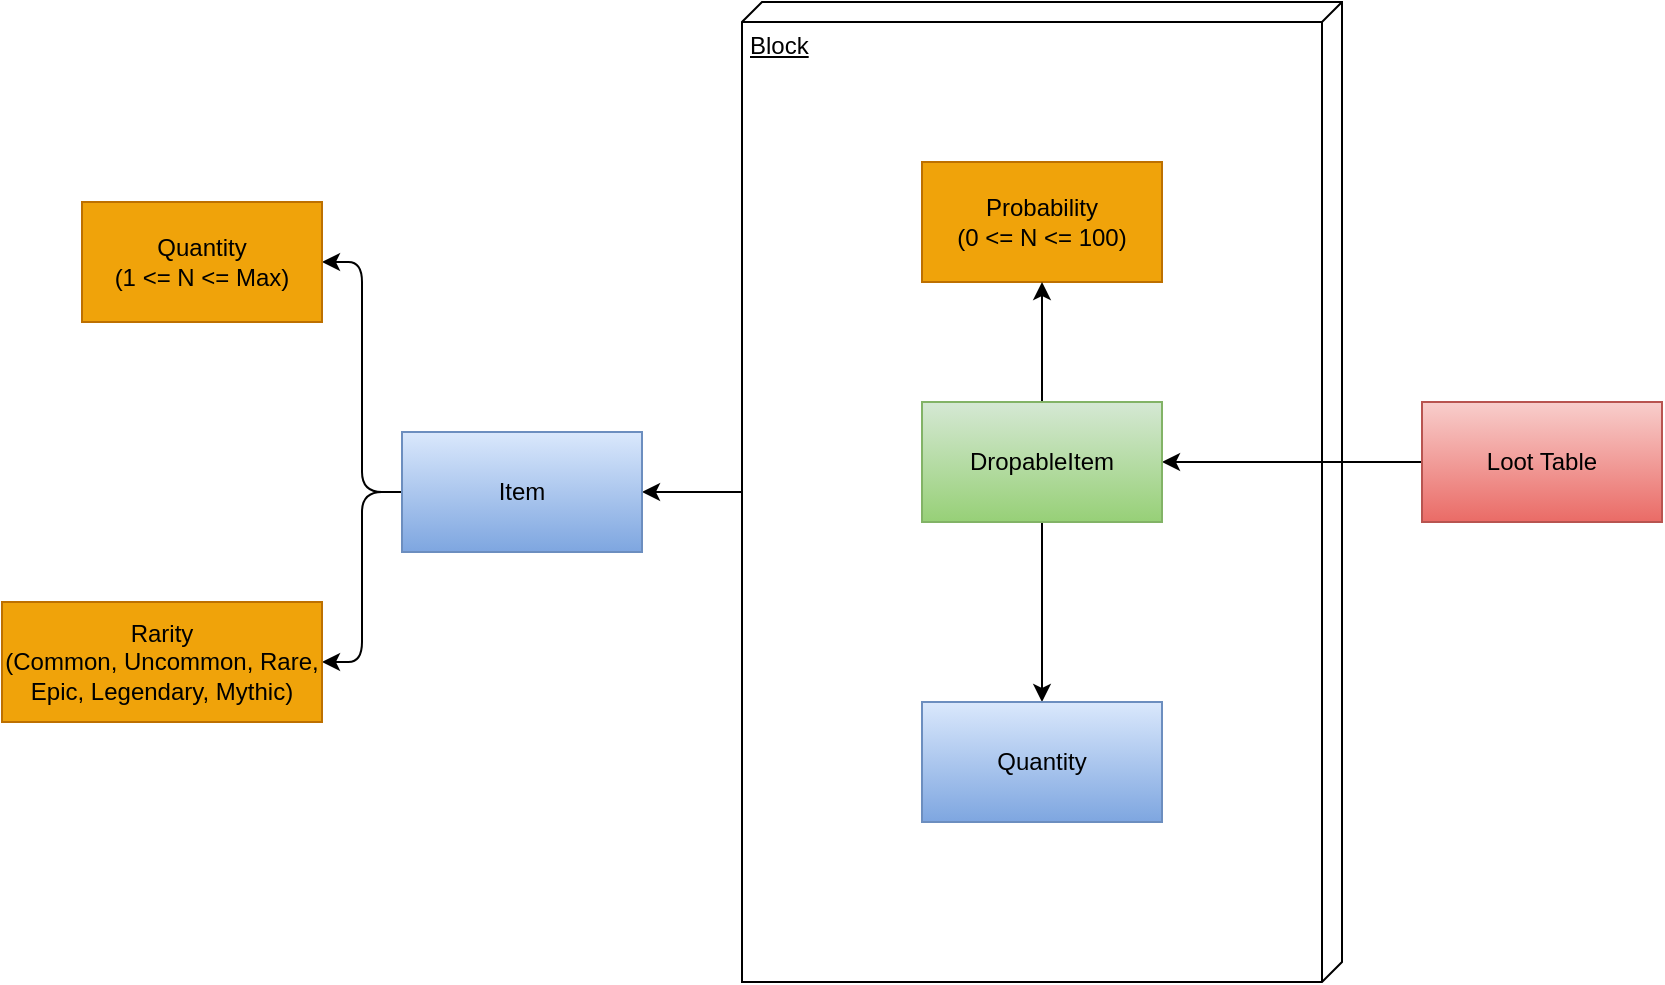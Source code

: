<mxfile version="19.0.3" type="device" pages="4"><diagram id="VeECpcdVFP-rgJ38Uona" name="General"><mxGraphModel dx="1038" dy="659" grid="1" gridSize="10" guides="1" tooltips="1" connect="1" arrows="1" fold="1" page="1" pageScale="1" pageWidth="850" pageHeight="1100" math="0" shadow="0"><root><mxCell id="0"/><mxCell id="1" parent="0"/><mxCell id="TG04Wm48oi8HIbldYEe4-3" style="edgeStyle=orthogonalEdgeStyle;rounded=1;orthogonalLoop=1;jettySize=auto;html=1;entryX=1;entryY=0.5;entryDx=0;entryDy=0;" edge="1" parent="1" source="TG04Wm48oi8HIbldYEe4-2" target="A5wzHBf26oBnnfH6Ufrk-2"><mxGeometry relative="1" as="geometry"/></mxCell><mxCell id="TG04Wm48oi8HIbldYEe4-2" value="Block" style="verticalAlign=top;align=left;spacingTop=8;spacingLeft=2;spacingRight=12;shape=cube;size=10;direction=south;fontStyle=4;html=1;" vertex="1" parent="1"><mxGeometry x="380" y="30" width="300" height="490" as="geometry"/></mxCell><mxCell id="AZeh5lCSYgT_YoZiiVFR-5" style="edgeStyle=orthogonalEdgeStyle;rounded=1;orthogonalLoop=1;jettySize=auto;html=1;entryX=1;entryY=0.5;entryDx=0;entryDy=0;" edge="1" parent="1" source="A5wzHBf26oBnnfH6Ufrk-1" target="AZeh5lCSYgT_YoZiiVFR-1"><mxGeometry relative="1" as="geometry"/></mxCell><mxCell id="A5wzHBf26oBnnfH6Ufrk-1" value="Loot Table" style="rounded=0;whiteSpace=wrap;html=1;fillColor=#f8cecc;gradientColor=#ea6b66;strokeColor=#b85450;" parent="1" vertex="1"><mxGeometry x="720" y="230" width="120" height="60" as="geometry"/></mxCell><mxCell id="A5wzHBf26oBnnfH6Ufrk-7" style="edgeStyle=orthogonalEdgeStyle;rounded=1;orthogonalLoop=1;jettySize=auto;html=1;entryX=1;entryY=0.5;entryDx=0;entryDy=0;" parent="1" source="A5wzHBf26oBnnfH6Ufrk-2" target="A5wzHBf26oBnnfH6Ufrk-3" edge="1"><mxGeometry relative="1" as="geometry"/></mxCell><mxCell id="A5wzHBf26oBnnfH6Ufrk-9" style="edgeStyle=orthogonalEdgeStyle;rounded=1;orthogonalLoop=1;jettySize=auto;html=1;entryX=1;entryY=0.5;entryDx=0;entryDy=0;" parent="1" source="A5wzHBf26oBnnfH6Ufrk-2" target="A5wzHBf26oBnnfH6Ufrk-5" edge="1"><mxGeometry relative="1" as="geometry"/></mxCell><mxCell id="A5wzHBf26oBnnfH6Ufrk-2" value="Item" style="rounded=0;whiteSpace=wrap;html=1;fillColor=#dae8fc;strokeColor=#6c8ebf;gradientColor=#7ea6e0;" parent="1" vertex="1"><mxGeometry x="210" y="245" width="120" height="60" as="geometry"/></mxCell><mxCell id="A5wzHBf26oBnnfH6Ufrk-5" value="Rarity&lt;br&gt;(Common, Uncommon, Rare, Epic, Legendary, Mythic)" style="rounded=0;whiteSpace=wrap;html=1;fillColor=#f0a30a;fontColor=#000000;strokeColor=#BD7000;" parent="1" vertex="1"><mxGeometry x="10" y="330" width="160" height="60" as="geometry"/></mxCell><mxCell id="A5wzHBf26oBnnfH6Ufrk-3" value="Quantity&lt;br&gt;(1 &amp;lt;= N &amp;lt;= Max)" style="rounded=0;whiteSpace=wrap;html=1;fillColor=#f0a30a;fontColor=#000000;strokeColor=#BD7000;" parent="1" vertex="1"><mxGeometry x="50" y="130" width="120" height="60" as="geometry"/></mxCell><mxCell id="A5wzHBf26oBnnfH6Ufrk-4" value="Probability&lt;br&gt;(0 &amp;lt;= N &amp;lt;= 100)" style="rounded=0;whiteSpace=wrap;html=1;fillColor=#f0a30a;fontColor=#000000;strokeColor=#BD7000;" parent="1" vertex="1"><mxGeometry x="470" y="110" width="120" height="60" as="geometry"/></mxCell><mxCell id="AZeh5lCSYgT_YoZiiVFR-4" style="edgeStyle=orthogonalEdgeStyle;rounded=1;orthogonalLoop=1;jettySize=auto;html=1;entryX=0.5;entryY=0;entryDx=0;entryDy=0;" edge="1" parent="1" source="AZeh5lCSYgT_YoZiiVFR-1" target="AZeh5lCSYgT_YoZiiVFR-2"><mxGeometry relative="1" as="geometry"><Array as="points"/></mxGeometry></mxCell><mxCell id="TG04Wm48oi8HIbldYEe4-1" style="edgeStyle=orthogonalEdgeStyle;rounded=1;orthogonalLoop=1;jettySize=auto;html=1;entryX=0.5;entryY=1;entryDx=0;entryDy=0;" edge="1" parent="1" source="AZeh5lCSYgT_YoZiiVFR-1" target="A5wzHBf26oBnnfH6Ufrk-4"><mxGeometry relative="1" as="geometry"/></mxCell><mxCell id="AZeh5lCSYgT_YoZiiVFR-1" value="DropableItem" style="whiteSpace=wrap;html=1;fillColor=#d5e8d4;strokeColor=#82b366;gradientColor=#97d077;" vertex="1" parent="1"><mxGeometry x="470" y="230" width="120" height="60" as="geometry"/></mxCell><mxCell id="AZeh5lCSYgT_YoZiiVFR-2" value="Quantity" style="whiteSpace=wrap;html=1;fillColor=#dae8fc;gradientColor=#7ea6e0;strokeColor=#6c8ebf;" vertex="1" parent="1"><mxGeometry x="470" y="380" width="120" height="60" as="geometry"/></mxCell></root></mxGraphModel></diagram><diagram id="U9zv32ApbBdDC7pxY2YT" name="DropItem"><mxGraphModel dx="1038" dy="659" grid="1" gridSize="10" guides="1" tooltips="1" connect="1" arrows="1" fold="1" page="1" pageScale="1" pageWidth="850" pageHeight="1100" math="0" shadow="0"><root><mxCell id="0"/><mxCell id="1" parent="0"/><mxCell id="nIhl-74V2BbeWxosQeDc-5" style="edgeStyle=orthogonalEdgeStyle;rounded=1;orthogonalLoop=1;jettySize=auto;html=1;" parent="1" source="nIhl-74V2BbeWxosQeDc-3" target="nIhl-74V2BbeWxosQeDc-4" edge="1"><mxGeometry relative="1" as="geometry"/></mxCell><mxCell id="nIhl-74V2BbeWxosQeDc-3" value="Start" style="ellipse;whiteSpace=wrap;html=1;" parent="1" vertex="1"><mxGeometry x="350" y="10" width="100" height="50" as="geometry"/></mxCell><mxCell id="nIhl-74V2BbeWxosQeDc-7" style="edgeStyle=orthogonalEdgeStyle;rounded=1;orthogonalLoop=1;jettySize=auto;html=1;entryX=0.5;entryY=0;entryDx=0;entryDy=0;" parent="1" source="nIhl-74V2BbeWxosQeDc-4" target="nIhl-74V2BbeWxosQeDc-6" edge="1"><mxGeometry relative="1" as="geometry"/></mxCell><mxCell id="nIhl-74V2BbeWxosQeDc-4" value="List&amp;lt;Item&amp;gt; ItemList" style="rounded=0;whiteSpace=wrap;html=1;" parent="1" vertex="1"><mxGeometry x="340" y="70" width="120" height="60" as="geometry"/></mxCell><mxCell id="nIhl-74V2BbeWxosQeDc-23" style="edgeStyle=orthogonalEdgeStyle;rounded=1;orthogonalLoop=1;jettySize=auto;html=1;entryX=0.5;entryY=0;entryDx=0;entryDy=0;" parent="1" source="nIhl-74V2BbeWxosQeDc-6" target="nIhl-74V2BbeWxosQeDc-19" edge="1"><mxGeometry relative="1" as="geometry"/></mxCell><mxCell id="nIhl-74V2BbeWxosQeDc-6" value="Generate Random Number(RN)&lt;br&gt;0 &amp;lt;= RN &amp;lt;= 100" style="rounded=0;whiteSpace=wrap;html=1;" parent="1" vertex="1"><mxGeometry x="340" y="160" width="120" height="60" as="geometry"/></mxCell><mxCell id="nIhl-74V2BbeWxosQeDc-16" style="edgeStyle=orthogonalEdgeStyle;rounded=1;orthogonalLoop=1;jettySize=auto;html=1;entryX=0.5;entryY=0;entryDx=0;entryDy=0;" parent="1" source="nIhl-74V2BbeWxosQeDc-8" target="nIhl-74V2BbeWxosQeDc-10" edge="1"><mxGeometry relative="1" as="geometry"/></mxCell><mxCell id="nIhl-74V2BbeWxosQeDc-34" style="edgeStyle=orthogonalEdgeStyle;rounded=1;orthogonalLoop=1;jettySize=auto;html=1;entryX=1;entryY=0.5;entryDx=0;entryDy=0;" parent="1" source="nIhl-74V2BbeWxosQeDc-8" target="nIhl-74V2BbeWxosQeDc-19" edge="1"><mxGeometry relative="1" as="geometry"><Array as="points"><mxPoint x="520" y="490"/><mxPoint x="520" y="280"/></Array></mxGeometry></mxCell><mxCell id="nIhl-74V2BbeWxosQeDc-8" value="RN &amp;lt;= Item(N).Drop Change" style="rhombus;whiteSpace=wrap;html=1;" parent="1" vertex="1"><mxGeometry x="307.5" y="440" width="185" height="100" as="geometry"/></mxCell><mxCell id="nIhl-74V2BbeWxosQeDc-17" style="edgeStyle=orthogonalEdgeStyle;rounded=1;orthogonalLoop=1;jettySize=auto;html=1;entryX=0.5;entryY=0;entryDx=0;entryDy=0;" parent="1" source="nIhl-74V2BbeWxosQeDc-10" target="nIhl-74V2BbeWxosQeDc-15" edge="1"><mxGeometry relative="1" as="geometry"/></mxCell><mxCell id="nIhl-74V2BbeWxosQeDc-10" value="Generate Random Number(N)&lt;br&gt;1 &amp;lt;= Min &amp;lt;= N &amp;lt;= Max" style="rounded=0;whiteSpace=wrap;html=1;" parent="1" vertex="1"><mxGeometry x="330" y="590" width="140" height="60" as="geometry"/></mxCell><mxCell id="nIhl-74V2BbeWxosQeDc-28" style="edgeStyle=orthogonalEdgeStyle;rounded=1;orthogonalLoop=1;jettySize=auto;html=1;" parent="1" source="nIhl-74V2BbeWxosQeDc-15" target="nIhl-74V2BbeWxosQeDc-25" edge="1"><mxGeometry relative="1" as="geometry"/></mxCell><mxCell id="nIhl-74V2BbeWxosQeDc-15" value="Spawn Item" style="rounded=0;whiteSpace=wrap;html=1;" parent="1" vertex="1"><mxGeometry x="340" y="690" width="120" height="60" as="geometry"/></mxCell><mxCell id="nIhl-74V2BbeWxosQeDc-18" value="True" style="text;html=1;align=center;verticalAlign=middle;resizable=0;points=[];autosize=1;strokeColor=none;fillColor=none;" parent="1" vertex="1"><mxGeometry x="400" y="550" width="40" height="20" as="geometry"/></mxCell><mxCell id="nIhl-74V2BbeWxosQeDc-22" style="edgeStyle=orthogonalEdgeStyle;rounded=1;orthogonalLoop=1;jettySize=auto;html=1;entryX=0.5;entryY=0;entryDx=0;entryDy=0;" parent="1" source="nIhl-74V2BbeWxosQeDc-19" target="nIhl-74V2BbeWxosQeDc-20" edge="1"><mxGeometry relative="1" as="geometry"/></mxCell><mxCell id="nIhl-74V2BbeWxosQeDc-19" value="Increase Counter" style="rounded=0;whiteSpace=wrap;html=1;" parent="1" vertex="1"><mxGeometry x="340" y="250" width="120" height="60" as="geometry"/></mxCell><mxCell id="nIhl-74V2BbeWxosQeDc-21" style="edgeStyle=orthogonalEdgeStyle;rounded=1;orthogonalLoop=1;jettySize=auto;html=1;entryX=0.5;entryY=0;entryDx=0;entryDy=0;" parent="1" source="nIhl-74V2BbeWxosQeDc-20" target="nIhl-74V2BbeWxosQeDc-8" edge="1"><mxGeometry relative="1" as="geometry"/></mxCell><mxCell id="nIhl-74V2BbeWxosQeDc-29" style="edgeStyle=orthogonalEdgeStyle;rounded=1;orthogonalLoop=1;jettySize=auto;html=1;entryX=0;entryY=0.5;entryDx=0;entryDy=0;" parent="1" source="nIhl-74V2BbeWxosQeDc-20" target="nIhl-74V2BbeWxosQeDc-25" edge="1"><mxGeometry relative="1" as="geometry"><Array as="points"><mxPoint x="260" y="370"/><mxPoint x="260" y="810"/></Array></mxGeometry></mxCell><mxCell id="nIhl-74V2BbeWxosQeDc-20" value="Counter &amp;lt;= N" style="rhombus;whiteSpace=wrap;html=1;" parent="1" vertex="1"><mxGeometry x="325" y="330" width="150" height="80" as="geometry"/></mxCell><mxCell id="nIhl-74V2BbeWxosQeDc-25" value="End" style="ellipse;whiteSpace=wrap;html=1;" parent="1" vertex="1"><mxGeometry x="350" y="780" width="100" height="60" as="geometry"/></mxCell><mxCell id="nIhl-74V2BbeWxosQeDc-30" value="False" style="text;html=1;align=center;verticalAlign=middle;resizable=0;points=[];autosize=1;strokeColor=none;fillColor=none;" parent="1" vertex="1"><mxGeometry x="267.5" y="340" width="40" height="20" as="geometry"/></mxCell><mxCell id="nIhl-74V2BbeWxosQeDc-31" value="True" style="text;html=1;align=center;verticalAlign=middle;resizable=0;points=[];autosize=1;strokeColor=none;fillColor=none;" parent="1" vertex="1"><mxGeometry x="400" y="410" width="40" height="20" as="geometry"/></mxCell><mxCell id="nIhl-74V2BbeWxosQeDc-33" value="False" style="text;html=1;align=center;verticalAlign=middle;resizable=0;points=[];autosize=1;strokeColor=none;fillColor=none;" parent="1" vertex="1"><mxGeometry x="475" y="460" width="40" height="20" as="geometry"/></mxCell></root></mxGraphModel></diagram><diagram id="qB-jtVV5hhix_ygtRiL0" name="Item"><mxGraphModel dx="1038" dy="659" grid="1" gridSize="10" guides="1" tooltips="1" connect="1" arrows="1" fold="1" page="1" pageScale="1" pageWidth="850" pageHeight="1100" math="0" shadow="0"><root><mxCell id="0"/><mxCell id="1" parent="0"/><mxCell id="EbwrwBEVYdS86_w8fIsQ-1" value="ItemSO: ScriptableObject" style="swimlane;fontStyle=1;align=center;verticalAlign=top;childLayout=stackLayout;horizontal=1;startSize=26;horizontalStack=0;resizeParent=1;resizeParentMax=0;resizeLast=0;collapsible=1;marginBottom=0;fillColor=#f8cecc;gradientColor=#ea6b66;strokeColor=#b85450;" parent="1" vertex="1"><mxGeometry x="320" y="30" width="160" height="144" as="geometry"/></mxCell><mxCell id="EbwrwBEVYdS86_w8fIsQ-2" value="+ prefab : GameObject&#10;+ description: string&#10;+ rarity: Rarity&#10;+ probabilty: uint" style="text;strokeColor=none;fillColor=none;align=left;verticalAlign=top;spacingLeft=4;spacingRight=4;overflow=hidden;rotatable=0;points=[[0,0.5],[1,0.5]];portConstraint=eastwest;" parent="EbwrwBEVYdS86_w8fIsQ-1" vertex="1"><mxGeometry y="26" width="160" height="84" as="geometry"/></mxCell><mxCell id="EbwrwBEVYdS86_w8fIsQ-3" value="" style="line;strokeWidth=1;fillColor=none;align=left;verticalAlign=middle;spacingTop=-1;spacingLeft=3;spacingRight=3;rotatable=0;labelPosition=right;points=[];portConstraint=eastwest;" parent="EbwrwBEVYdS86_w8fIsQ-1" vertex="1"><mxGeometry y="110" width="160" height="8" as="geometry"/></mxCell><mxCell id="EbwrwBEVYdS86_w8fIsQ-4" value="TBD" style="text;strokeColor=none;fillColor=none;align=left;verticalAlign=top;spacingLeft=4;spacingRight=4;overflow=hidden;rotatable=0;points=[[0,0.5],[1,0.5]];portConstraint=eastwest;" parent="EbwrwBEVYdS86_w8fIsQ-1" vertex="1"><mxGeometry y="118" width="160" height="26" as="geometry"/></mxCell><mxCell id="EbwrwBEVYdS86_w8fIsQ-5" value="Weapon: Item" style="swimlane;fontStyle=1;align=center;verticalAlign=top;childLayout=stackLayout;horizontal=1;startSize=26;horizontalStack=0;resizeParent=1;resizeParentMax=0;resizeLast=0;collapsible=1;marginBottom=0;fillColor=#f5f5f5;gradientColor=#b3b3b3;strokeColor=#666666;" parent="1" vertex="1"><mxGeometry x="80" y="240" width="160" height="104" as="geometry"/></mxCell><mxCell id="EbwrwBEVYdS86_w8fIsQ-6" value="+ damage: uint" style="text;strokeColor=none;fillColor=none;align=left;verticalAlign=top;spacingLeft=4;spacingRight=4;overflow=hidden;rotatable=0;points=[[0,0.5],[1,0.5]];portConstraint=eastwest;" parent="EbwrwBEVYdS86_w8fIsQ-5" vertex="1"><mxGeometry y="26" width="160" height="44" as="geometry"/></mxCell><mxCell id="EbwrwBEVYdS86_w8fIsQ-7" value="" style="line;strokeWidth=1;fillColor=none;align=left;verticalAlign=middle;spacingTop=-1;spacingLeft=3;spacingRight=3;rotatable=0;labelPosition=right;points=[];portConstraint=eastwest;" parent="EbwrwBEVYdS86_w8fIsQ-5" vertex="1"><mxGeometry y="70" width="160" height="8" as="geometry"/></mxCell><mxCell id="EbwrwBEVYdS86_w8fIsQ-8" value="TBD" style="text;strokeColor=none;fillColor=none;align=left;verticalAlign=top;spacingLeft=4;spacingRight=4;overflow=hidden;rotatable=0;points=[[0,0.5],[1,0.5]];portConstraint=eastwest;" parent="EbwrwBEVYdS86_w8fIsQ-5" vertex="1"><mxGeometry y="78" width="160" height="26" as="geometry"/></mxCell><mxCell id="EbwrwBEVYdS86_w8fIsQ-9" value="Armor: Item" style="swimlane;fontStyle=1;align=center;verticalAlign=top;childLayout=stackLayout;horizontal=1;startSize=26;horizontalStack=0;resizeParent=1;resizeParentMax=0;resizeLast=0;collapsible=1;marginBottom=0;fillColor=#f5f5f5;gradientColor=#b3b3b3;strokeColor=#666666;" parent="1" vertex="1"><mxGeometry x="330" y="240" width="160" height="104" as="geometry"/></mxCell><mxCell id="EbwrwBEVYdS86_w8fIsQ-10" value="+ defense: uint" style="text;strokeColor=none;fillColor=none;align=left;verticalAlign=top;spacingLeft=4;spacingRight=4;overflow=hidden;rotatable=0;points=[[0,0.5],[1,0.5]];portConstraint=eastwest;" parent="EbwrwBEVYdS86_w8fIsQ-9" vertex="1"><mxGeometry y="26" width="160" height="44" as="geometry"/></mxCell><mxCell id="EbwrwBEVYdS86_w8fIsQ-11" value="" style="line;strokeWidth=1;fillColor=none;align=left;verticalAlign=middle;spacingTop=-1;spacingLeft=3;spacingRight=3;rotatable=0;labelPosition=right;points=[];portConstraint=eastwest;" parent="EbwrwBEVYdS86_w8fIsQ-9" vertex="1"><mxGeometry y="70" width="160" height="8" as="geometry"/></mxCell><mxCell id="EbwrwBEVYdS86_w8fIsQ-12" value="TBD" style="text;strokeColor=none;fillColor=none;align=left;verticalAlign=top;spacingLeft=4;spacingRight=4;overflow=hidden;rotatable=0;points=[[0,0.5],[1,0.5]];portConstraint=eastwest;" parent="EbwrwBEVYdS86_w8fIsQ-9" vertex="1"><mxGeometry y="78" width="160" height="26" as="geometry"/></mxCell><mxCell id="EbwrwBEVYdS86_w8fIsQ-13" value="Potion: Item" style="swimlane;fontStyle=1;align=center;verticalAlign=top;childLayout=stackLayout;horizontal=1;startSize=26;horizontalStack=0;resizeParent=1;resizeParentMax=0;resizeLast=0;collapsible=1;marginBottom=0;fillColor=#f5f5f5;gradientColor=#b3b3b3;strokeColor=#666666;" parent="1" vertex="1"><mxGeometry x="560" y="240" width="160" height="104" as="geometry"/></mxCell><mxCell id="EbwrwBEVYdS86_w8fIsQ-14" value="+ health: uint&#10;+ mana: uint" style="text;strokeColor=none;fillColor=none;align=left;verticalAlign=top;spacingLeft=4;spacingRight=4;overflow=hidden;rotatable=0;points=[[0,0.5],[1,0.5]];portConstraint=eastwest;" parent="EbwrwBEVYdS86_w8fIsQ-13" vertex="1"><mxGeometry y="26" width="160" height="44" as="geometry"/></mxCell><mxCell id="EbwrwBEVYdS86_w8fIsQ-15" value="" style="line;strokeWidth=1;fillColor=none;align=left;verticalAlign=middle;spacingTop=-1;spacingLeft=3;spacingRight=3;rotatable=0;labelPosition=right;points=[];portConstraint=eastwest;" parent="EbwrwBEVYdS86_w8fIsQ-13" vertex="1"><mxGeometry y="70" width="160" height="8" as="geometry"/></mxCell><mxCell id="EbwrwBEVYdS86_w8fIsQ-16" value="TBD" style="text;strokeColor=none;fillColor=none;align=left;verticalAlign=top;spacingLeft=4;spacingRight=4;overflow=hidden;rotatable=0;points=[[0,0.5],[1,0.5]];portConstraint=eastwest;" parent="EbwrwBEVYdS86_w8fIsQ-13" vertex="1"><mxGeometry y="78" width="160" height="26" as="geometry"/></mxCell><mxCell id="EbwrwBEVYdS86_w8fIsQ-24" value="" style="endArrow=none;html=1;edgeStyle=orthogonalEdgeStyle;rounded=1;entryX=0.5;entryY=0;entryDx=0;entryDy=0;exitX=0;exitY=0.5;exitDx=0;exitDy=0;" parent="1" source="EbwrwBEVYdS86_w8fIsQ-2" target="EbwrwBEVYdS86_w8fIsQ-5" edge="1"><mxGeometry relative="1" as="geometry"><mxPoint x="140" y="130" as="sourcePoint"/><mxPoint x="380" y="340" as="targetPoint"/></mxGeometry></mxCell><mxCell id="EbwrwBEVYdS86_w8fIsQ-25" value="parent" style="edgeLabel;resizable=0;html=1;align=left;verticalAlign=bottom;" parent="EbwrwBEVYdS86_w8fIsQ-24" connectable="0" vertex="1"><mxGeometry x="-1" relative="1" as="geometry"><mxPoint x="-40" as="offset"/></mxGeometry></mxCell><mxCell id="EbwrwBEVYdS86_w8fIsQ-26" value="child" style="edgeLabel;resizable=0;html=1;align=right;verticalAlign=bottom;" parent="EbwrwBEVYdS86_w8fIsQ-24" connectable="0" vertex="1"><mxGeometry x="1" relative="1" as="geometry"/></mxCell><mxCell id="EbwrwBEVYdS86_w8fIsQ-27" value="" style="endArrow=none;html=1;edgeStyle=orthogonalEdgeStyle;rounded=1;exitX=0.497;exitY=1.062;exitDx=0;exitDy=0;exitPerimeter=0;" parent="1" source="EbwrwBEVYdS86_w8fIsQ-4" target="EbwrwBEVYdS86_w8fIsQ-9" edge="1"><mxGeometry relative="1" as="geometry"><mxPoint x="500" y="170" as="sourcePoint"/><mxPoint x="380" y="340" as="targetPoint"/><Array as="points"><mxPoint x="400" y="297"/><mxPoint x="390" y="297"/></Array></mxGeometry></mxCell><mxCell id="EbwrwBEVYdS86_w8fIsQ-28" value="parent" style="edgeLabel;resizable=0;html=1;align=left;verticalAlign=bottom;" parent="EbwrwBEVYdS86_w8fIsQ-27" connectable="0" vertex="1"><mxGeometry x="-1" relative="1" as="geometry"><mxPoint x="-40" y="20" as="offset"/></mxGeometry></mxCell><mxCell id="EbwrwBEVYdS86_w8fIsQ-29" value="child" style="edgeLabel;resizable=0;html=1;align=right;verticalAlign=bottom;" parent="EbwrwBEVYdS86_w8fIsQ-27" connectable="0" vertex="1"><mxGeometry x="1" relative="1" as="geometry"><mxPoint x="-10" as="offset"/></mxGeometry></mxCell><mxCell id="EbwrwBEVYdS86_w8fIsQ-30" value="" style="endArrow=none;html=1;edgeStyle=orthogonalEdgeStyle;rounded=1;exitX=1;exitY=0.5;exitDx=0;exitDy=0;entryX=0.5;entryY=0;entryDx=0;entryDy=0;" parent="1" source="EbwrwBEVYdS86_w8fIsQ-2" target="EbwrwBEVYdS86_w8fIsQ-13" edge="1"><mxGeometry relative="1" as="geometry"><mxPoint x="220" y="340" as="sourcePoint"/><mxPoint x="380" y="340" as="targetPoint"/></mxGeometry></mxCell><mxCell id="EbwrwBEVYdS86_w8fIsQ-31" value="parent" style="edgeLabel;resizable=0;html=1;align=left;verticalAlign=bottom;" parent="EbwrwBEVYdS86_w8fIsQ-30" connectable="0" vertex="1"><mxGeometry x="-1" relative="1" as="geometry"/></mxCell><mxCell id="EbwrwBEVYdS86_w8fIsQ-32" value="child" style="edgeLabel;resizable=0;html=1;align=right;verticalAlign=bottom;" parent="EbwrwBEVYdS86_w8fIsQ-30" connectable="0" vertex="1"><mxGeometry x="1" relative="1" as="geometry"/></mxCell></root></mxGraphModel></diagram><diagram id="JPwy1SuHX_u5_rHUJneU" name="Page-4"><mxGraphModel dx="1038" dy="659" grid="1" gridSize="10" guides="1" tooltips="1" connect="1" arrows="1" fold="1" page="1" pageScale="1" pageWidth="850" pageHeight="1100" math="0" shadow="0"><root><mxCell id="0"/><mxCell id="1" parent="0"/><mxCell id="iVTfIlTzUd8Ez7RW5hLM-1" value="Lootable: MonoBehaviour" style="swimlane;fontStyle=1;align=center;verticalAlign=top;childLayout=stackLayout;horizontal=1;startSize=26;horizontalStack=0;resizeParent=1;resizeParentMax=0;resizeLast=0;collapsible=1;marginBottom=0;" vertex="1" parent="1"><mxGeometry x="430" y="110" width="190" height="86" as="geometry"/></mxCell><mxCell id="iVTfIlTzUd8Ez7RW5hLM-2" value="+ lootTable: Lootable" style="text;strokeColor=none;fillColor=none;align=left;verticalAlign=top;spacingLeft=4;spacingRight=4;overflow=hidden;rotatable=0;points=[[0,0.5],[1,0.5]];portConstraint=eastwest;" vertex="1" parent="iVTfIlTzUd8Ez7RW5hLM-1"><mxGeometry y="26" width="190" height="26" as="geometry"/></mxCell><mxCell id="iVTfIlTzUd8Ez7RW5hLM-3" value="" style="line;strokeWidth=1;fillColor=none;align=left;verticalAlign=middle;spacingTop=-1;spacingLeft=3;spacingRight=3;rotatable=0;labelPosition=right;points=[];portConstraint=eastwest;" vertex="1" parent="iVTfIlTzUd8Ez7RW5hLM-1"><mxGeometry y="52" width="190" height="8" as="geometry"/></mxCell><mxCell id="iVTfIlTzUd8Ez7RW5hLM-4" value="+ GetDrop: Item" style="text;strokeColor=none;fillColor=none;align=left;verticalAlign=top;spacingLeft=4;spacingRight=4;overflow=hidden;rotatable=0;points=[[0,0.5],[1,0.5]];portConstraint=eastwest;" vertex="1" parent="iVTfIlTzUd8Ez7RW5hLM-1"><mxGeometry y="60" width="190" height="26" as="geometry"/></mxCell><mxCell id="iVTfIlTzUd8Ez7RW5hLM-5" value="LootTable: ScriptableObject" style="swimlane;fontStyle=1;align=center;verticalAlign=top;childLayout=stackLayout;horizontal=1;startSize=26;horizontalStack=0;resizeParent=1;resizeParentMax=0;resizeLast=0;collapsible=1;marginBottom=0;" vertex="1" parent="1"><mxGeometry x="100" y="110" width="210" height="86" as="geometry"/></mxCell><mxCell id="iVTfIlTzUd8Ez7RW5hLM-6" value="+ itemList: List&lt;Item&gt;" style="text;strokeColor=none;fillColor=none;align=left;verticalAlign=top;spacingLeft=4;spacingRight=4;overflow=hidden;rotatable=0;points=[[0,0.5],[1,0.5]];portConstraint=eastwest;" vertex="1" parent="iVTfIlTzUd8Ez7RW5hLM-5"><mxGeometry y="26" width="210" height="26" as="geometry"/></mxCell><mxCell id="iVTfIlTzUd8Ez7RW5hLM-7" value="" style="line;strokeWidth=1;fillColor=none;align=left;verticalAlign=middle;spacingTop=-1;spacingLeft=3;spacingRight=3;rotatable=0;labelPosition=right;points=[];portConstraint=eastwest;" vertex="1" parent="iVTfIlTzUd8Ez7RW5hLM-5"><mxGeometry y="52" width="210" height="8" as="geometry"/></mxCell><mxCell id="iVTfIlTzUd8Ez7RW5hLM-8" value="TBD" style="text;strokeColor=none;fillColor=none;align=left;verticalAlign=top;spacingLeft=4;spacingRight=4;overflow=hidden;rotatable=0;points=[[0,0.5],[1,0.5]];portConstraint=eastwest;" vertex="1" parent="iVTfIlTzUd8Ez7RW5hLM-5"><mxGeometry y="60" width="210" height="26" as="geometry"/></mxCell><mxCell id="AteSHugrRlkeCWk-BmTg-1" value="DropableItem" style="swimlane;fontStyle=1;align=center;verticalAlign=top;childLayout=stackLayout;horizontal=1;startSize=26;horizontalStack=0;resizeParent=1;resizeParentMax=0;resizeLast=0;collapsible=1;marginBottom=0;" vertex="1" parent="1"><mxGeometry x="260" y="270" width="210" height="124" as="geometry"/></mxCell><mxCell id="AteSHugrRlkeCWk-BmTg-2" value="+ item: ItemSO&#10;+ probability: int&#10;+ min: int&#10;+ max: int" style="text;strokeColor=none;fillColor=none;align=left;verticalAlign=top;spacingLeft=4;spacingRight=4;overflow=hidden;rotatable=0;points=[[0,0.5],[1,0.5]];portConstraint=eastwest;" vertex="1" parent="AteSHugrRlkeCWk-BmTg-1"><mxGeometry y="26" width="210" height="64" as="geometry"/></mxCell><mxCell id="AteSHugrRlkeCWk-BmTg-3" value="" style="line;strokeWidth=1;fillColor=none;align=left;verticalAlign=middle;spacingTop=-1;spacingLeft=3;spacingRight=3;rotatable=0;labelPosition=right;points=[];portConstraint=eastwest;" vertex="1" parent="AteSHugrRlkeCWk-BmTg-1"><mxGeometry y="90" width="210" height="8" as="geometry"/></mxCell><mxCell id="AteSHugrRlkeCWk-BmTg-4" value="TBD" style="text;strokeColor=none;fillColor=none;align=left;verticalAlign=top;spacingLeft=4;spacingRight=4;overflow=hidden;rotatable=0;points=[[0,0.5],[1,0.5]];portConstraint=eastwest;" vertex="1" parent="AteSHugrRlkeCWk-BmTg-1"><mxGeometry y="98" width="210" height="26" as="geometry"/></mxCell></root></mxGraphModel></diagram></mxfile>